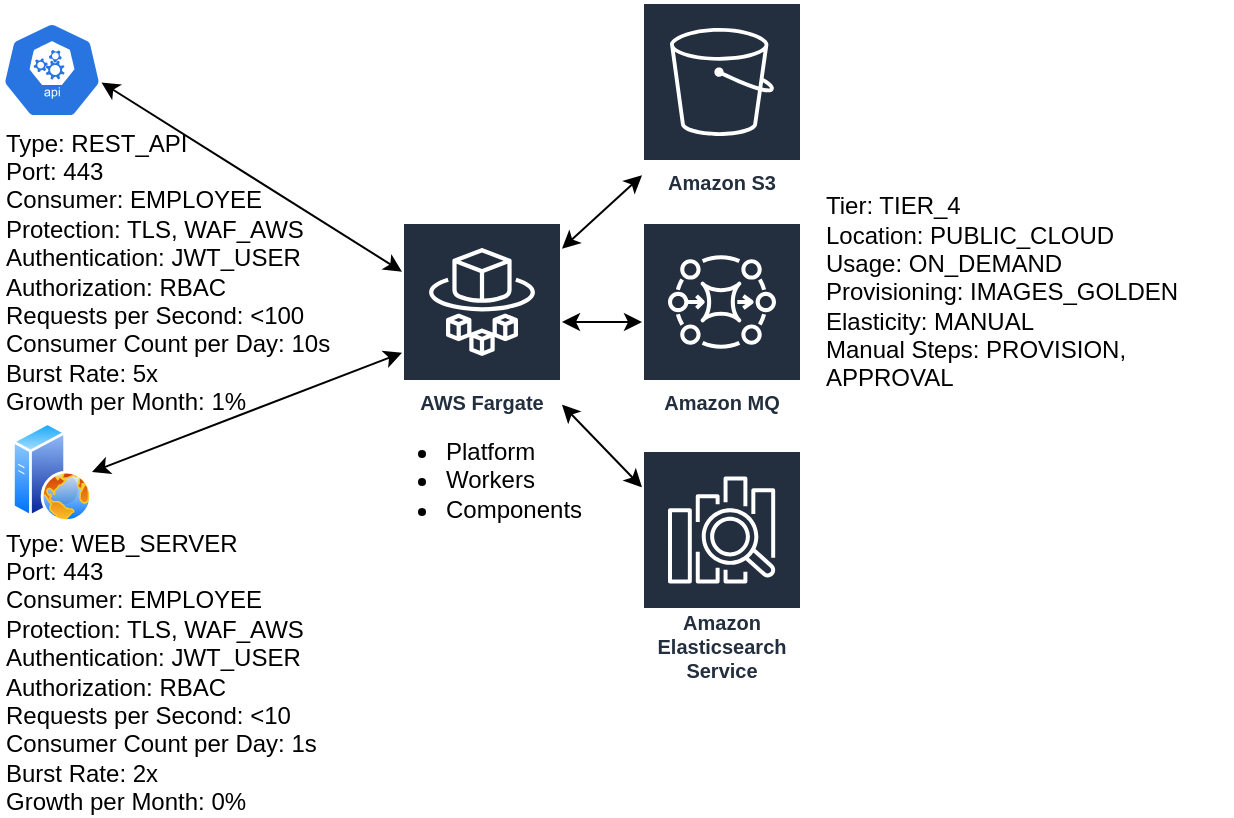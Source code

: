 <mxfile version="20.1.1" type="device"><diagram id="Ht1M8jgEwFfnCIfOTk4-" name="Page-1"><mxGraphModel dx="1038" dy="546" grid="1" gridSize="10" guides="1" tooltips="1" connect="1" arrows="1" fold="1" page="1" pageScale="1" pageWidth="1169" pageHeight="827" math="0" shadow="0"><root><mxCell id="0"/><mxCell id="1" parent="0"/><mxCell id="qJZSVeZ7UlkoVAI119CI-1" value="" style="sketch=0;html=1;dashed=0;whitespace=wrap;fillColor=#2875E2;strokeColor=#ffffff;points=[[0.005,0.63,0],[0.1,0.2,0],[0.9,0.2,0],[0.5,0,0],[0.995,0.63,0],[0.72,0.99,0],[0.5,1,0],[0.28,0.99,0]];shape=mxgraph.kubernetes.icon;prIcon=api" parent="1" vertex="1"><mxGeometry x="80" y="80" width="50" height="48" as="geometry"/></mxCell><mxCell id="qJZSVeZ7UlkoVAI119CI-2" value="" style="aspect=fixed;perimeter=ellipsePerimeter;html=1;align=center;shadow=0;dashed=0;spacingTop=3;image;image=img/lib/active_directory/web_server.svg;" parent="1" vertex="1"><mxGeometry x="85" y="280" width="40" height="50" as="geometry"/></mxCell><mxCell id="qJZSVeZ7UlkoVAI119CI-3" value="Amazon S3" style="sketch=0;outlineConnect=0;fontColor=#232F3E;gradientColor=none;strokeColor=#ffffff;fillColor=#232F3E;dashed=0;verticalLabelPosition=middle;verticalAlign=bottom;align=center;html=1;whiteSpace=wrap;fontSize=10;fontStyle=1;spacing=3;shape=mxgraph.aws4.productIcon;prIcon=mxgraph.aws4.s3;" parent="1" vertex="1"><mxGeometry x="400" y="70" width="80" height="100" as="geometry"/></mxCell><mxCell id="qJZSVeZ7UlkoVAI119CI-5" value="AWS Fargate" style="sketch=0;outlineConnect=0;fontColor=#232F3E;gradientColor=none;strokeColor=#ffffff;fillColor=#232F3E;dashed=0;verticalLabelPosition=middle;verticalAlign=bottom;align=center;html=1;whiteSpace=wrap;fontSize=10;fontStyle=1;spacing=3;shape=mxgraph.aws4.productIcon;prIcon=mxgraph.aws4.fargate;" parent="1" vertex="1"><mxGeometry x="280" y="180" width="80" height="100" as="geometry"/></mxCell><mxCell id="qJZSVeZ7UlkoVAI119CI-6" value="Amazon Elasticsearch Service" style="sketch=0;outlineConnect=0;fontColor=#232F3E;gradientColor=none;strokeColor=#ffffff;fillColor=#232F3E;dashed=0;verticalLabelPosition=middle;verticalAlign=bottom;align=center;html=1;whiteSpace=wrap;fontSize=10;fontStyle=1;spacing=3;shape=mxgraph.aws4.productIcon;prIcon=mxgraph.aws4.elasticsearch_service;" parent="1" vertex="1"><mxGeometry x="400" y="294" width="80" height="120" as="geometry"/></mxCell><mxCell id="qJZSVeZ7UlkoVAI119CI-7" value="Amazon MQ" style="sketch=0;outlineConnect=0;fontColor=#232F3E;gradientColor=none;strokeColor=#ffffff;fillColor=#232F3E;dashed=0;verticalLabelPosition=middle;verticalAlign=bottom;align=center;html=1;whiteSpace=wrap;fontSize=10;fontStyle=1;spacing=3;shape=mxgraph.aws4.productIcon;prIcon=mxgraph.aws4.mq;" parent="1" vertex="1"><mxGeometry x="400" y="180" width="80" height="100" as="geometry"/></mxCell><mxCell id="qJZSVeZ7UlkoVAI119CI-8" value="Type: REST_API&lt;br&gt;Port: 443&lt;br&gt;Consumer: EMPLOYEE&lt;br&gt;Protection: TLS, WAF_AWS&lt;br&gt;Authentication: JWT_USER&lt;br&gt;Authorization: RBAC&lt;br&gt;Requests per Second: &amp;lt;100&lt;br&gt;Consumer Count per Day: 10s&lt;br&gt;Burst Rate: 5x&lt;br&gt;Growth per Month: 1%" style="text;html=1;strokeColor=none;fillColor=none;align=left;verticalAlign=middle;whiteSpace=wrap;rounded=0;" parent="1" vertex="1"><mxGeometry x="80" y="160" width="180" height="90" as="geometry"/></mxCell><mxCell id="qJZSVeZ7UlkoVAI119CI-9" value="Type: WEB_SERVER&lt;br&gt;Port: 443&lt;br&gt;Consumer: EMPLOYEE&lt;br&gt;Protection: TLS, WAF_AWS&lt;br&gt;Authentication: JWT_USER&lt;br&gt;Authorization: RBAC&lt;br&gt;Requests per Second: &amp;lt;10&lt;br&gt;Consumer Count per Day: 1s&lt;br&gt;Burst Rate: 2x&lt;br&gt;Growth per Month: 0%" style="text;html=1;strokeColor=none;fillColor=none;align=left;verticalAlign=middle;whiteSpace=wrap;rounded=0;" parent="1" vertex="1"><mxGeometry x="80" y="360" width="180" height="90" as="geometry"/></mxCell><mxCell id="qJZSVeZ7UlkoVAI119CI-14" value="" style="endArrow=classic;startArrow=classic;html=1;rounded=0;exitX=0.995;exitY=0.63;exitDx=0;exitDy=0;exitPerimeter=0;" parent="1" source="qJZSVeZ7UlkoVAI119CI-1" target="qJZSVeZ7UlkoVAI119CI-5" edge="1"><mxGeometry width="50" height="50" relative="1" as="geometry"><mxPoint x="230" y="120" as="sourcePoint"/><mxPoint x="280" y="70" as="targetPoint"/></mxGeometry></mxCell><mxCell id="qJZSVeZ7UlkoVAI119CI-15" value="" style="endArrow=classic;startArrow=classic;html=1;rounded=0;exitX=1;exitY=0.5;exitDx=0;exitDy=0;" parent="1" source="qJZSVeZ7UlkoVAI119CI-2" target="qJZSVeZ7UlkoVAI119CI-5" edge="1"><mxGeometry width="50" height="50" relative="1" as="geometry"><mxPoint x="250" y="350" as="sourcePoint"/><mxPoint x="300" y="300" as="targetPoint"/></mxGeometry></mxCell><mxCell id="qJZSVeZ7UlkoVAI119CI-16" value="Tier: TIER_4&lt;br&gt;Location: PUBLIC_CLOUD&lt;br&gt;Usage: ON_DEMAND&lt;br&gt;Provisioning: IMAGES_GOLDEN&lt;br&gt;Elasticity: MANUAL&lt;br&gt;Manual Steps: PROVISION, APPROVAL" style="text;html=1;strokeColor=none;fillColor=none;align=left;verticalAlign=middle;whiteSpace=wrap;rounded=0;" parent="1" vertex="1"><mxGeometry x="490" y="200" width="205" height="30" as="geometry"/></mxCell><mxCell id="qJZSVeZ7UlkoVAI119CI-17" value="" style="endArrow=classic;startArrow=classic;html=1;rounded=0;" parent="1" source="qJZSVeZ7UlkoVAI119CI-6" target="qJZSVeZ7UlkoVAI119CI-5" edge="1"><mxGeometry width="50" height="50" relative="1" as="geometry"><mxPoint x="560" y="390" as="sourcePoint"/><mxPoint x="610" y="340" as="targetPoint"/></mxGeometry></mxCell><mxCell id="qJZSVeZ7UlkoVAI119CI-18" value="&lt;ul&gt;&lt;li&gt;Platform&lt;/li&gt;&lt;li&gt;Workers&lt;/li&gt;&lt;li&gt;Components&lt;/li&gt;&lt;/ul&gt;" style="text;html=1;strokeColor=none;fillColor=none;align=left;verticalAlign=middle;whiteSpace=wrap;rounded=0;" parent="1" vertex="1"><mxGeometry x="260" y="294" width="60" height="30" as="geometry"/></mxCell><mxCell id="qJZSVeZ7UlkoVAI119CI-19" value="" style="endArrow=classic;startArrow=classic;html=1;rounded=0;" parent="1" source="qJZSVeZ7UlkoVAI119CI-7" target="qJZSVeZ7UlkoVAI119CI-5" edge="1"><mxGeometry width="50" height="50" relative="1" as="geometry"><mxPoint x="410" y="322.667" as="sourcePoint"/><mxPoint x="370" y="281.333" as="targetPoint"/></mxGeometry></mxCell><mxCell id="qJZSVeZ7UlkoVAI119CI-20" value="" style="endArrow=classic;startArrow=classic;html=1;rounded=0;" parent="1" source="qJZSVeZ7UlkoVAI119CI-3" target="qJZSVeZ7UlkoVAI119CI-5" edge="1"><mxGeometry width="50" height="50" relative="1" as="geometry"><mxPoint x="420" y="332.667" as="sourcePoint"/><mxPoint x="380" y="291.333" as="targetPoint"/></mxGeometry></mxCell></root></mxGraphModel></diagram></mxfile>